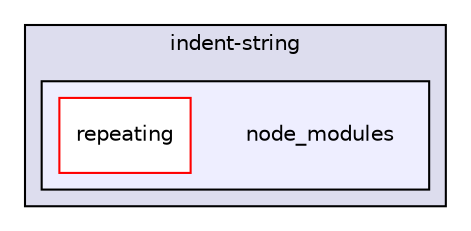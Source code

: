 digraph "gulp-src/node_modules/gulp-uglify/node_modules/gulp-util/node_modules/dateformat/node_modules/meow/node_modules/redent/node_modules/indent-string/node_modules" {
  compound=true
  node [ fontsize="10", fontname="Helvetica"];
  edge [ labelfontsize="10", labelfontname="Helvetica"];
  subgraph clusterdir_16fa6c7da09cccd008626d2349343b7a {
    graph [ bgcolor="#ddddee", pencolor="black", label="indent-string" fontname="Helvetica", fontsize="10", URL="dir_16fa6c7da09cccd008626d2349343b7a.html"]
  subgraph clusterdir_005abb9ac6e634714f9dd24af625a074 {
    graph [ bgcolor="#eeeeff", pencolor="black", label="" URL="dir_005abb9ac6e634714f9dd24af625a074.html"];
    dir_005abb9ac6e634714f9dd24af625a074 [shape=plaintext label="node_modules"];
    dir_5ecce2dffa67855a467f414976da62d6 [shape=box label="repeating" color="red" fillcolor="white" style="filled" URL="dir_5ecce2dffa67855a467f414976da62d6.html"];
  }
  }
}
